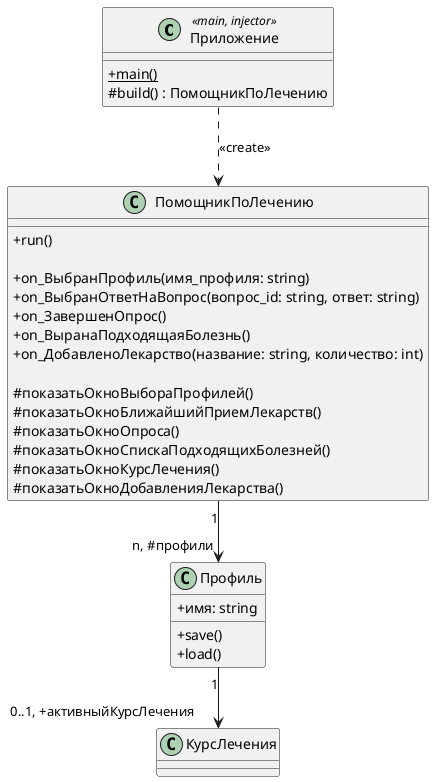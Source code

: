 @startuml base
skinparam classAttributeIconSize 0

class Приложение <<main, injector>> {
    + {static} main()
    # build() : ПомощникПоЛечению
}

Приложение ..> ПомощникПоЛечению : <<create>>

class ПомощникПоЛечению {
    + run()

    + on_ВыбранПрофиль(имя_профиля: string)
    + on_ВыбранОтветНаВопрос(вопрос_id: string, ответ: string)
    + on_ЗавершенОпрос()
    + on_ВыранаПодходящаяБолезнь()
    + on_ДобавленоЛекарство(название: string, количество: int)

    # показатьОкноВыбораПрофилей()
    # показатьОкноБлижайшийПриемЛекарств()
    # показатьОкноОпроса()
    # показатьОкноСпискаПодходящихБолезней()
    # показатьОкноКурсЛечения()
    # показатьОкноДобавленияЛекарства()
}
ПомощникПоЛечению "1" --> "n, #профили" Профиль


class Профиль {
    + имя: string

    + save()
    + load()
}

Профиль "1" --> "0..1, +активныйКурсЛечения" КурсЛечения


@enduml